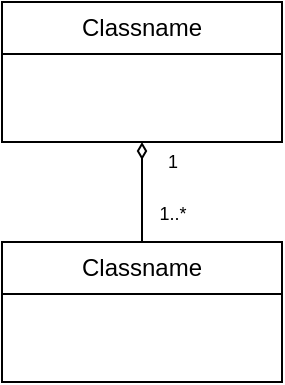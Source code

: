 <mxfile version="24.8.3">
  <diagram name="Page-1" id="NlFDUl8le5MJvDkgFUWw">
    <mxGraphModel dx="574" dy="294" grid="1" gridSize="10" guides="1" tooltips="1" connect="1" arrows="1" fold="1" page="1" pageScale="1" pageWidth="850" pageHeight="1100" math="0" shadow="0">
      <root>
        <mxCell id="0" />
        <mxCell id="1" parent="0" />
        <mxCell id="jWdOItdyhSAzJqidN4sA-1" value="Classname" style="swimlane;fontStyle=0;childLayout=stackLayout;horizontal=1;startSize=26;fillColor=none;horizontalStack=0;resizeParent=1;resizeParentMax=0;resizeLast=0;collapsible=1;marginBottom=0;whiteSpace=wrap;html=1;" vertex="1" parent="1">
          <mxGeometry x="355" y="80" width="140" height="70" as="geometry" />
        </mxCell>
        <mxCell id="jWdOItdyhSAzJqidN4sA-6" style="edgeStyle=orthogonalEdgeStyle;rounded=0;orthogonalLoop=1;jettySize=auto;html=1;entryX=0.5;entryY=1;entryDx=0;entryDy=0;endArrow=diamondThin;endFill=0;" edge="1" parent="1" source="jWdOItdyhSAzJqidN4sA-5" target="jWdOItdyhSAzJqidN4sA-1">
          <mxGeometry relative="1" as="geometry" />
        </mxCell>
        <mxCell id="jWdOItdyhSAzJqidN4sA-8" value="1" style="edgeLabel;html=1;align=center;verticalAlign=middle;resizable=0;points=[];fontSize=9;" vertex="1" connectable="0" parent="jWdOItdyhSAzJqidN4sA-6">
          <mxGeometry x="0.792" y="1" relative="1" as="geometry">
            <mxPoint x="16" y="5" as="offset" />
          </mxGeometry>
        </mxCell>
        <mxCell id="jWdOItdyhSAzJqidN4sA-9" value="1..*" style="edgeLabel;html=1;align=center;verticalAlign=middle;resizable=0;points=[];fontSize=9;" vertex="1" connectable="0" parent="jWdOItdyhSAzJqidN4sA-6">
          <mxGeometry x="-0.424" y="1" relative="1" as="geometry">
            <mxPoint x="16" as="offset" />
          </mxGeometry>
        </mxCell>
        <mxCell id="jWdOItdyhSAzJqidN4sA-5" value="Classname" style="swimlane;fontStyle=0;childLayout=stackLayout;horizontal=1;startSize=26;fillColor=none;horizontalStack=0;resizeParent=1;resizeParentMax=0;resizeLast=0;collapsible=1;marginBottom=0;whiteSpace=wrap;html=1;" vertex="1" parent="1">
          <mxGeometry x="355" y="200" width="140" height="70" as="geometry" />
        </mxCell>
      </root>
    </mxGraphModel>
  </diagram>
</mxfile>
